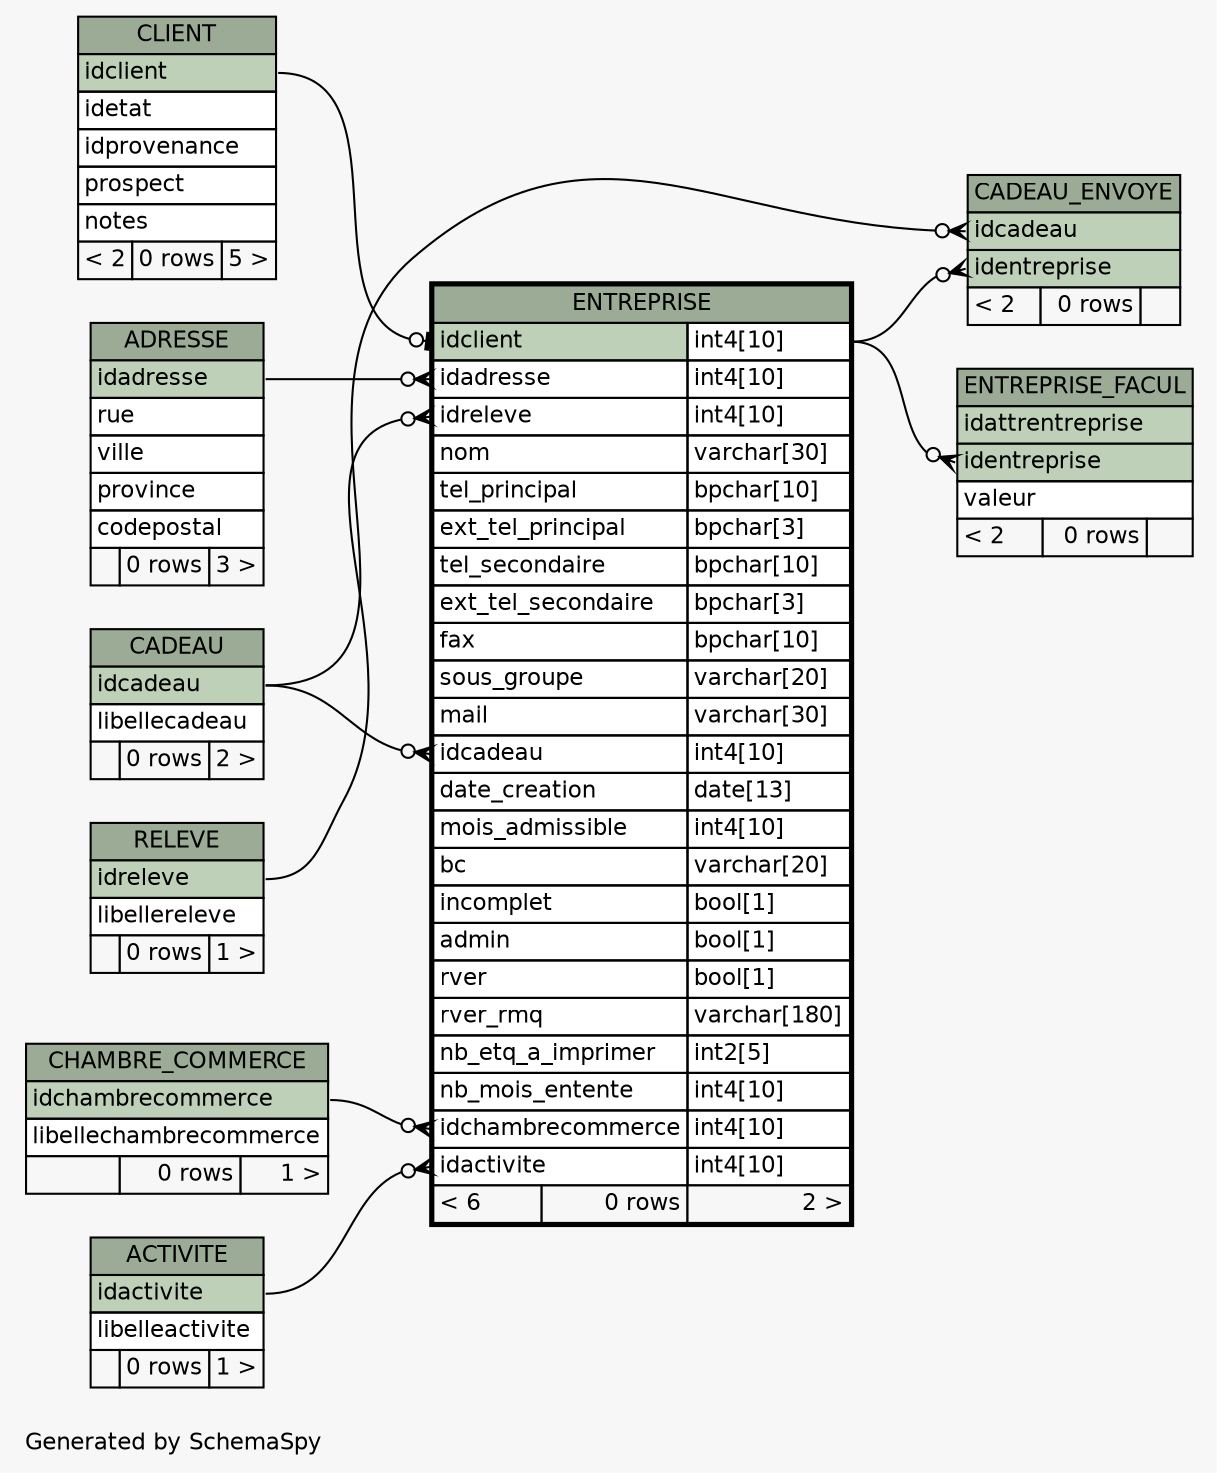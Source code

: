 // dot 2.40.1 on Mac OS X 10.12.5
// SchemaSpy rev 590
digraph "oneDegreeRelationshipsDiagram" {
  graph [
    rankdir="RL"
    bgcolor="#f7f7f7"
    label="\nGenerated by SchemaSpy"
    labeljust="l"
    nodesep="0.18"
    ranksep="0.46"
    fontname="Helvetica"
    fontsize="11"
  ];
  node [
    fontname="Helvetica"
    fontsize="11"
    shape="plaintext"
  ];
  edge [
    arrowsize="0.8"
  ];
  "CADEAU_ENVOYE":"idcadeau":w -> "CADEAU":"idcadeau":e [arrowhead=none dir=back arrowtail=crowodot];
  "CADEAU_ENVOYE":"identreprise":w -> "ENTREPRISE":"idclient.type":e [arrowhead=none dir=back arrowtail=crowodot];
  "ENTREPRISE":"idactivite":w -> "ACTIVITE":"idactivite":e [arrowhead=none dir=back arrowtail=crowodot];
  "ENTREPRISE":"idadresse":w -> "ADRESSE":"idadresse":e [arrowhead=none dir=back arrowtail=crowodot];
  "ENTREPRISE":"idcadeau":w -> "CADEAU":"idcadeau":e [arrowhead=none dir=back arrowtail=crowodot];
  "ENTREPRISE":"idchambrecommerce":w -> "CHAMBRE_COMMERCE":"idchambrecommerce":e [arrowhead=none dir=back arrowtail=crowodot];
  "ENTREPRISE":"idclient":w -> "CLIENT":"idclient":e [arrowhead=none dir=back arrowtail=teeodot];
  "ENTREPRISE":"idreleve":w -> "RELEVE":"idreleve":e [arrowhead=none dir=back arrowtail=crowodot];
  "ENTREPRISE_FACUL":"identreprise":w -> "ENTREPRISE":"idclient.type":e [arrowhead=none dir=back arrowtail=crowodot];
  "ACTIVITE" [
    label=<
    <TABLE BORDER="0" CELLBORDER="1" CELLSPACING="0" BGCOLOR="#ffffff">
      <TR><TD COLSPAN="3" BGCOLOR="#9bab96" ALIGN="CENTER">ACTIVITE</TD></TR>
      <TR><TD PORT="idactivite" COLSPAN="3" BGCOLOR="#bed1b8" ALIGN="LEFT">idactivite</TD></TR>
      <TR><TD PORT="libelleactivite" COLSPAN="3" ALIGN="LEFT">libelleactivite</TD></TR>
      <TR><TD ALIGN="LEFT" BGCOLOR="#f7f7f7">  </TD><TD ALIGN="RIGHT" BGCOLOR="#f7f7f7">0 rows</TD><TD ALIGN="RIGHT" BGCOLOR="#f7f7f7">1 &gt;</TD></TR>
    </TABLE>>
    URL="ACTIVITE.html"
    tooltip="ACTIVITE"
  ];
  "ADRESSE" [
    label=<
    <TABLE BORDER="0" CELLBORDER="1" CELLSPACING="0" BGCOLOR="#ffffff">
      <TR><TD COLSPAN="3" BGCOLOR="#9bab96" ALIGN="CENTER">ADRESSE</TD></TR>
      <TR><TD PORT="idadresse" COLSPAN="3" BGCOLOR="#bed1b8" ALIGN="LEFT">idadresse</TD></TR>
      <TR><TD PORT="rue" COLSPAN="3" ALIGN="LEFT">rue</TD></TR>
      <TR><TD PORT="ville" COLSPAN="3" ALIGN="LEFT">ville</TD></TR>
      <TR><TD PORT="province" COLSPAN="3" ALIGN="LEFT">province</TD></TR>
      <TR><TD PORT="codepostal" COLSPAN="3" ALIGN="LEFT">codepostal</TD></TR>
      <TR><TD ALIGN="LEFT" BGCOLOR="#f7f7f7">  </TD><TD ALIGN="RIGHT" BGCOLOR="#f7f7f7">0 rows</TD><TD ALIGN="RIGHT" BGCOLOR="#f7f7f7">3 &gt;</TD></TR>
    </TABLE>>
    URL="ADRESSE.html"
    tooltip="ADRESSE"
  ];
  "CADEAU" [
    label=<
    <TABLE BORDER="0" CELLBORDER="1" CELLSPACING="0" BGCOLOR="#ffffff">
      <TR><TD COLSPAN="3" BGCOLOR="#9bab96" ALIGN="CENTER">CADEAU</TD></TR>
      <TR><TD PORT="idcadeau" COLSPAN="3" BGCOLOR="#bed1b8" ALIGN="LEFT">idcadeau</TD></TR>
      <TR><TD PORT="libellecadeau" COLSPAN="3" ALIGN="LEFT">libellecadeau</TD></TR>
      <TR><TD ALIGN="LEFT" BGCOLOR="#f7f7f7">  </TD><TD ALIGN="RIGHT" BGCOLOR="#f7f7f7">0 rows</TD><TD ALIGN="RIGHT" BGCOLOR="#f7f7f7">2 &gt;</TD></TR>
    </TABLE>>
    URL="CADEAU.html"
    tooltip="CADEAU"
  ];
  "CADEAU_ENVOYE" [
    label=<
    <TABLE BORDER="0" CELLBORDER="1" CELLSPACING="0" BGCOLOR="#ffffff">
      <TR><TD COLSPAN="3" BGCOLOR="#9bab96" ALIGN="CENTER">CADEAU_ENVOYE</TD></TR>
      <TR><TD PORT="idcadeau" COLSPAN="3" BGCOLOR="#bed1b8" ALIGN="LEFT">idcadeau</TD></TR>
      <TR><TD PORT="identreprise" COLSPAN="3" BGCOLOR="#bed1b8" ALIGN="LEFT">identreprise</TD></TR>
      <TR><TD ALIGN="LEFT" BGCOLOR="#f7f7f7">&lt; 2</TD><TD ALIGN="RIGHT" BGCOLOR="#f7f7f7">0 rows</TD><TD ALIGN="RIGHT" BGCOLOR="#f7f7f7">  </TD></TR>
    </TABLE>>
    URL="CADEAU_ENVOYE.html"
    tooltip="CADEAU_ENVOYE"
  ];
  "CHAMBRE_COMMERCE" [
    label=<
    <TABLE BORDER="0" CELLBORDER="1" CELLSPACING="0" BGCOLOR="#ffffff">
      <TR><TD COLSPAN="3" BGCOLOR="#9bab96" ALIGN="CENTER">CHAMBRE_COMMERCE</TD></TR>
      <TR><TD PORT="idchambrecommerce" COLSPAN="3" BGCOLOR="#bed1b8" ALIGN="LEFT">idchambrecommerce</TD></TR>
      <TR><TD PORT="libellechambrecommerce" COLSPAN="3" ALIGN="LEFT">libellechambrecommerce</TD></TR>
      <TR><TD ALIGN="LEFT" BGCOLOR="#f7f7f7">  </TD><TD ALIGN="RIGHT" BGCOLOR="#f7f7f7">0 rows</TD><TD ALIGN="RIGHT" BGCOLOR="#f7f7f7">1 &gt;</TD></TR>
    </TABLE>>
    URL="CHAMBRE_COMMERCE.html"
    tooltip="CHAMBRE_COMMERCE"
  ];
  "CLIENT" [
    label=<
    <TABLE BORDER="0" CELLBORDER="1" CELLSPACING="0" BGCOLOR="#ffffff">
      <TR><TD COLSPAN="3" BGCOLOR="#9bab96" ALIGN="CENTER">CLIENT</TD></TR>
      <TR><TD PORT="idclient" COLSPAN="3" BGCOLOR="#bed1b8" ALIGN="LEFT">idclient</TD></TR>
      <TR><TD PORT="idetat" COLSPAN="3" ALIGN="LEFT">idetat</TD></TR>
      <TR><TD PORT="idprovenance" COLSPAN="3" ALIGN="LEFT">idprovenance</TD></TR>
      <TR><TD PORT="prospect" COLSPAN="3" ALIGN="LEFT">prospect</TD></TR>
      <TR><TD PORT="notes" COLSPAN="3" ALIGN="LEFT">notes</TD></TR>
      <TR><TD ALIGN="LEFT" BGCOLOR="#f7f7f7">&lt; 2</TD><TD ALIGN="RIGHT" BGCOLOR="#f7f7f7">0 rows</TD><TD ALIGN="RIGHT" BGCOLOR="#f7f7f7">5 &gt;</TD></TR>
    </TABLE>>
    URL="CLIENT.html"
    tooltip="CLIENT"
  ];
  "ENTREPRISE" [
    label=<
    <TABLE BORDER="2" CELLBORDER="1" CELLSPACING="0" BGCOLOR="#ffffff">
      <TR><TD COLSPAN="3" BGCOLOR="#9bab96" ALIGN="CENTER">ENTREPRISE</TD></TR>
      <TR><TD PORT="idclient" COLSPAN="2" BGCOLOR="#bed1b8" ALIGN="LEFT">idclient</TD><TD PORT="idclient.type" ALIGN="LEFT">int4[10]</TD></TR>
      <TR><TD PORT="idadresse" COLSPAN="2" ALIGN="LEFT">idadresse</TD><TD PORT="idadresse.type" ALIGN="LEFT">int4[10]</TD></TR>
      <TR><TD PORT="idreleve" COLSPAN="2" ALIGN="LEFT">idreleve</TD><TD PORT="idreleve.type" ALIGN="LEFT">int4[10]</TD></TR>
      <TR><TD PORT="nom" COLSPAN="2" ALIGN="LEFT">nom</TD><TD PORT="nom.type" ALIGN="LEFT">varchar[30]</TD></TR>
      <TR><TD PORT="tel_principal" COLSPAN="2" ALIGN="LEFT">tel_principal</TD><TD PORT="tel_principal.type" ALIGN="LEFT">bpchar[10]</TD></TR>
      <TR><TD PORT="ext_tel_principal" COLSPAN="2" ALIGN="LEFT">ext_tel_principal</TD><TD PORT="ext_tel_principal.type" ALIGN="LEFT">bpchar[3]</TD></TR>
      <TR><TD PORT="tel_secondaire" COLSPAN="2" ALIGN="LEFT">tel_secondaire</TD><TD PORT="tel_secondaire.type" ALIGN="LEFT">bpchar[10]</TD></TR>
      <TR><TD PORT="ext_tel_secondaire" COLSPAN="2" ALIGN="LEFT">ext_tel_secondaire</TD><TD PORT="ext_tel_secondaire.type" ALIGN="LEFT">bpchar[3]</TD></TR>
      <TR><TD PORT="fax" COLSPAN="2" ALIGN="LEFT">fax</TD><TD PORT="fax.type" ALIGN="LEFT">bpchar[10]</TD></TR>
      <TR><TD PORT="sous_groupe" COLSPAN="2" ALIGN="LEFT">sous_groupe</TD><TD PORT="sous_groupe.type" ALIGN="LEFT">varchar[20]</TD></TR>
      <TR><TD PORT="mail" COLSPAN="2" ALIGN="LEFT">mail</TD><TD PORT="mail.type" ALIGN="LEFT">varchar[30]</TD></TR>
      <TR><TD PORT="idcadeau" COLSPAN="2" ALIGN="LEFT">idcadeau</TD><TD PORT="idcadeau.type" ALIGN="LEFT">int4[10]</TD></TR>
      <TR><TD PORT="date_creation" COLSPAN="2" ALIGN="LEFT">date_creation</TD><TD PORT="date_creation.type" ALIGN="LEFT">date[13]</TD></TR>
      <TR><TD PORT="mois_admissible" COLSPAN="2" ALIGN="LEFT">mois_admissible</TD><TD PORT="mois_admissible.type" ALIGN="LEFT">int4[10]</TD></TR>
      <TR><TD PORT="bc" COLSPAN="2" ALIGN="LEFT">bc</TD><TD PORT="bc.type" ALIGN="LEFT">varchar[20]</TD></TR>
      <TR><TD PORT="incomplet" COLSPAN="2" ALIGN="LEFT">incomplet</TD><TD PORT="incomplet.type" ALIGN="LEFT">bool[1]</TD></TR>
      <TR><TD PORT="admin" COLSPAN="2" ALIGN="LEFT">admin</TD><TD PORT="admin.type" ALIGN="LEFT">bool[1]</TD></TR>
      <TR><TD PORT="rver" COLSPAN="2" ALIGN="LEFT">rver</TD><TD PORT="rver.type" ALIGN="LEFT">bool[1]</TD></TR>
      <TR><TD PORT="rver_rmq" COLSPAN="2" ALIGN="LEFT">rver_rmq</TD><TD PORT="rver_rmq.type" ALIGN="LEFT">varchar[180]</TD></TR>
      <TR><TD PORT="nb_etq_a_imprimer" COLSPAN="2" ALIGN="LEFT">nb_etq_a_imprimer</TD><TD PORT="nb_etq_a_imprimer.type" ALIGN="LEFT">int2[5]</TD></TR>
      <TR><TD PORT="nb_mois_entente" COLSPAN="2" ALIGN="LEFT">nb_mois_entente</TD><TD PORT="nb_mois_entente.type" ALIGN="LEFT">int4[10]</TD></TR>
      <TR><TD PORT="idchambrecommerce" COLSPAN="2" ALIGN="LEFT">idchambrecommerce</TD><TD PORT="idchambrecommerce.type" ALIGN="LEFT">int4[10]</TD></TR>
      <TR><TD PORT="idactivite" COLSPAN="2" ALIGN="LEFT">idactivite</TD><TD PORT="idactivite.type" ALIGN="LEFT">int4[10]</TD></TR>
      <TR><TD ALIGN="LEFT" BGCOLOR="#f7f7f7">&lt; 6</TD><TD ALIGN="RIGHT" BGCOLOR="#f7f7f7">0 rows</TD><TD ALIGN="RIGHT" BGCOLOR="#f7f7f7">2 &gt;</TD></TR>
    </TABLE>>
    URL="ENTREPRISE.html"
    tooltip="ENTREPRISE"
  ];
  "ENTREPRISE_FACUL" [
    label=<
    <TABLE BORDER="0" CELLBORDER="1" CELLSPACING="0" BGCOLOR="#ffffff">
      <TR><TD COLSPAN="3" BGCOLOR="#9bab96" ALIGN="CENTER">ENTREPRISE_FACUL</TD></TR>
      <TR><TD PORT="idattrentreprise" COLSPAN="3" BGCOLOR="#bed1b8" ALIGN="LEFT">idattrentreprise</TD></TR>
      <TR><TD PORT="identreprise" COLSPAN="3" BGCOLOR="#bed1b8" ALIGN="LEFT">identreprise</TD></TR>
      <TR><TD PORT="valeur" COLSPAN="3" ALIGN="LEFT">valeur</TD></TR>
      <TR><TD ALIGN="LEFT" BGCOLOR="#f7f7f7">&lt; 2</TD><TD ALIGN="RIGHT" BGCOLOR="#f7f7f7">0 rows</TD><TD ALIGN="RIGHT" BGCOLOR="#f7f7f7">  </TD></TR>
    </TABLE>>
    URL="ENTREPRISE_FACUL.html"
    tooltip="ENTREPRISE_FACUL"
  ];
  "RELEVE" [
    label=<
    <TABLE BORDER="0" CELLBORDER="1" CELLSPACING="0" BGCOLOR="#ffffff">
      <TR><TD COLSPAN="3" BGCOLOR="#9bab96" ALIGN="CENTER">RELEVE</TD></TR>
      <TR><TD PORT="idreleve" COLSPAN="3" BGCOLOR="#bed1b8" ALIGN="LEFT">idreleve</TD></TR>
      <TR><TD PORT="libellereleve" COLSPAN="3" ALIGN="LEFT">libellereleve</TD></TR>
      <TR><TD ALIGN="LEFT" BGCOLOR="#f7f7f7">  </TD><TD ALIGN="RIGHT" BGCOLOR="#f7f7f7">0 rows</TD><TD ALIGN="RIGHT" BGCOLOR="#f7f7f7">1 &gt;</TD></TR>
    </TABLE>>
    URL="RELEVE.html"
    tooltip="RELEVE"
  ];
}
